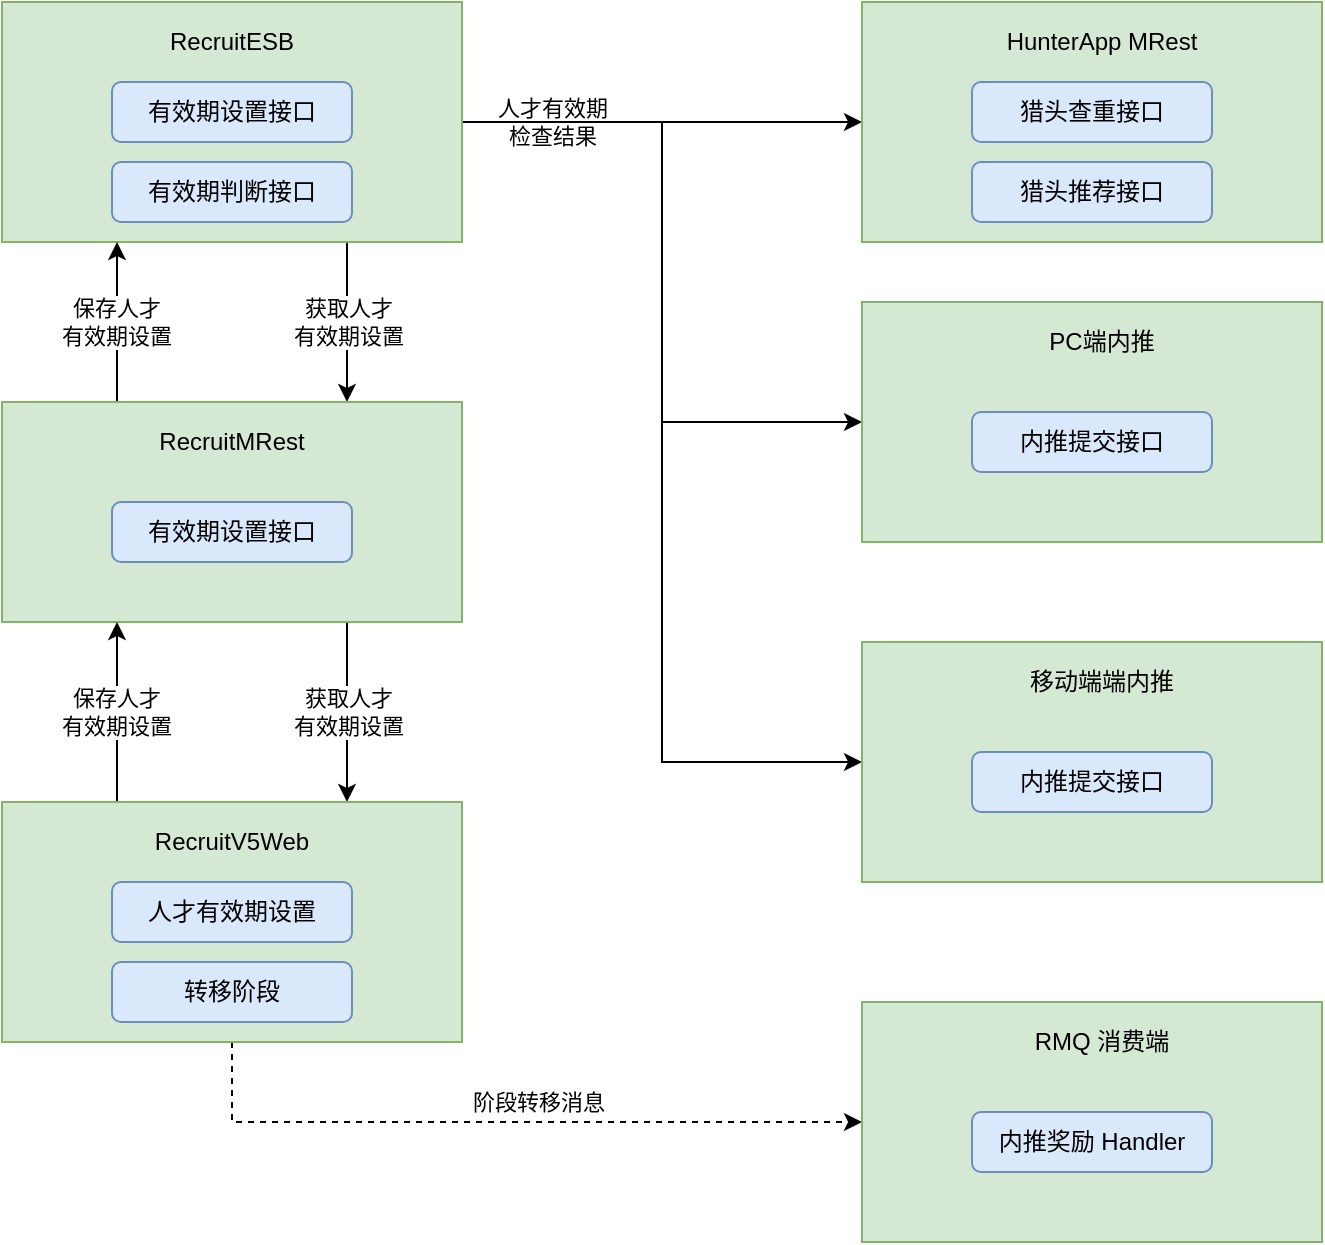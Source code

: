 <mxfile version="13.9.9" type="github">
  <diagram id="24hNNZMLRa96nZdLIC6i" name="Page-1">
    <mxGraphModel dx="1422" dy="762" grid="0" gridSize="10" guides="1" tooltips="1" connect="1" arrows="1" fold="1" page="1" pageScale="1" pageWidth="1654" pageHeight="2336" math="0" shadow="0">
      <root>
        <mxCell id="0" />
        <mxCell id="1" parent="0" />
        <mxCell id="9HgzAQJyxmyMN2lDDdoi-23" value="获取人才&lt;br&gt;有效期设置" style="edgeStyle=orthogonalEdgeStyle;rounded=0;orthogonalLoop=1;jettySize=auto;html=1;exitX=0.75;exitY=1;exitDx=0;exitDy=0;entryX=0.75;entryY=0;entryDx=0;entryDy=0;" edge="1" parent="1" source="9HgzAQJyxmyMN2lDDdoi-1" target="9HgzAQJyxmyMN2lDDdoi-3">
          <mxGeometry relative="1" as="geometry" />
        </mxCell>
        <mxCell id="9HgzAQJyxmyMN2lDDdoi-25" value="人才有效期&lt;br&gt;检查结果" style="edgeStyle=orthogonalEdgeStyle;rounded=0;orthogonalLoop=1;jettySize=auto;html=1;exitX=1;exitY=0.5;exitDx=0;exitDy=0;entryX=0;entryY=0.5;entryDx=0;entryDy=0;" edge="1" parent="1" source="9HgzAQJyxmyMN2lDDdoi-1" target="9HgzAQJyxmyMN2lDDdoi-8">
          <mxGeometry x="-0.556" relative="1" as="geometry">
            <mxPoint as="offset" />
          </mxGeometry>
        </mxCell>
        <mxCell id="9HgzAQJyxmyMN2lDDdoi-37" style="edgeStyle=orthogonalEdgeStyle;rounded=0;orthogonalLoop=1;jettySize=auto;html=1;exitX=1;exitY=0.5;exitDx=0;exitDy=0;entryX=0;entryY=0.5;entryDx=0;entryDy=0;" edge="1" parent="1" source="9HgzAQJyxmyMN2lDDdoi-1" target="9HgzAQJyxmyMN2lDDdoi-26">
          <mxGeometry relative="1" as="geometry" />
        </mxCell>
        <mxCell id="9HgzAQJyxmyMN2lDDdoi-38" style="edgeStyle=orthogonalEdgeStyle;rounded=0;orthogonalLoop=1;jettySize=auto;html=1;exitX=1;exitY=0.5;exitDx=0;exitDy=0;entryX=0;entryY=0.5;entryDx=0;entryDy=0;" edge="1" parent="1" source="9HgzAQJyxmyMN2lDDdoi-1" target="9HgzAQJyxmyMN2lDDdoi-34">
          <mxGeometry relative="1" as="geometry" />
        </mxCell>
        <mxCell id="9HgzAQJyxmyMN2lDDdoi-1" value="" style="rounded=0;whiteSpace=wrap;html=1;fillColor=#d5e8d4;strokeColor=#82b366;" vertex="1" parent="1">
          <mxGeometry x="240" y="120" width="230" height="120" as="geometry" />
        </mxCell>
        <mxCell id="9HgzAQJyxmyMN2lDDdoi-2" value="RecruitESB" style="text;html=1;strokeColor=none;fillColor=none;align=center;verticalAlign=middle;whiteSpace=wrap;rounded=0;" vertex="1" parent="1">
          <mxGeometry x="335" y="130" width="40" height="20" as="geometry" />
        </mxCell>
        <mxCell id="9HgzAQJyxmyMN2lDDdoi-21" value="保存人才&lt;br&gt;有效期设置" style="edgeStyle=orthogonalEdgeStyle;rounded=0;orthogonalLoop=1;jettySize=auto;html=1;exitX=0.25;exitY=0;exitDx=0;exitDy=0;entryX=0.25;entryY=1;entryDx=0;entryDy=0;" edge="1" parent="1" source="9HgzAQJyxmyMN2lDDdoi-3" target="9HgzAQJyxmyMN2lDDdoi-1">
          <mxGeometry relative="1" as="geometry" />
        </mxCell>
        <mxCell id="9HgzAQJyxmyMN2lDDdoi-22" value="获取人才&lt;br&gt;有效期设置" style="edgeStyle=orthogonalEdgeStyle;rounded=0;orthogonalLoop=1;jettySize=auto;html=1;exitX=0.75;exitY=1;exitDx=0;exitDy=0;entryX=0.75;entryY=0;entryDx=0;entryDy=0;" edge="1" parent="1" source="9HgzAQJyxmyMN2lDDdoi-3" target="9HgzAQJyxmyMN2lDDdoi-5">
          <mxGeometry relative="1" as="geometry" />
        </mxCell>
        <mxCell id="9HgzAQJyxmyMN2lDDdoi-3" value="" style="rounded=0;whiteSpace=wrap;html=1;fillColor=#d5e8d4;strokeColor=#82b366;" vertex="1" parent="1">
          <mxGeometry x="240" y="320" width="230" height="110" as="geometry" />
        </mxCell>
        <mxCell id="9HgzAQJyxmyMN2lDDdoi-4" value="RecruitMRest" style="text;html=1;strokeColor=none;fillColor=none;align=center;verticalAlign=middle;whiteSpace=wrap;rounded=0;" vertex="1" parent="1">
          <mxGeometry x="335" y="330" width="40" height="20" as="geometry" />
        </mxCell>
        <mxCell id="9HgzAQJyxmyMN2lDDdoi-20" value="保存人才&lt;br&gt;有效期设置" style="edgeStyle=orthogonalEdgeStyle;rounded=0;orthogonalLoop=1;jettySize=auto;html=1;exitX=0.25;exitY=0;exitDx=0;exitDy=0;entryX=0.25;entryY=1;entryDx=0;entryDy=0;" edge="1" parent="1" source="9HgzAQJyxmyMN2lDDdoi-5" target="9HgzAQJyxmyMN2lDDdoi-3">
          <mxGeometry relative="1" as="geometry" />
        </mxCell>
        <mxCell id="9HgzAQJyxmyMN2lDDdoi-43" style="edgeStyle=orthogonalEdgeStyle;rounded=0;orthogonalLoop=1;jettySize=auto;html=1;exitX=0.5;exitY=1;exitDx=0;exitDy=0;dashed=1;" edge="1" parent="1" source="9HgzAQJyxmyMN2lDDdoi-5" target="9HgzAQJyxmyMN2lDDdoi-40">
          <mxGeometry relative="1" as="geometry" />
        </mxCell>
        <mxCell id="9HgzAQJyxmyMN2lDDdoi-44" value="阶段转移消息" style="edgeLabel;html=1;align=center;verticalAlign=middle;resizable=0;points=[];" vertex="1" connectable="0" parent="9HgzAQJyxmyMN2lDDdoi-43">
          <mxGeometry x="-0.039" y="3" relative="1" as="geometry">
            <mxPoint x="22" y="-7" as="offset" />
          </mxGeometry>
        </mxCell>
        <mxCell id="9HgzAQJyxmyMN2lDDdoi-5" value="" style="rounded=0;whiteSpace=wrap;html=1;fillColor=#d5e8d4;strokeColor=#82b366;" vertex="1" parent="1">
          <mxGeometry x="240" y="520" width="230" height="120" as="geometry" />
        </mxCell>
        <mxCell id="9HgzAQJyxmyMN2lDDdoi-6" value="RecruitV5Web" style="text;html=1;strokeColor=none;fillColor=none;align=center;verticalAlign=middle;whiteSpace=wrap;rounded=0;" vertex="1" parent="1">
          <mxGeometry x="335" y="530" width="40" height="20" as="geometry" />
        </mxCell>
        <mxCell id="9HgzAQJyxmyMN2lDDdoi-7" value="人才有效期设置" style="rounded=1;whiteSpace=wrap;html=1;fillColor=#dae8fc;strokeColor=#6c8ebf;" vertex="1" parent="1">
          <mxGeometry x="295" y="560" width="120" height="30" as="geometry" />
        </mxCell>
        <mxCell id="9HgzAQJyxmyMN2lDDdoi-8" value="" style="rounded=0;whiteSpace=wrap;html=1;fillColor=#d5e8d4;strokeColor=#82b366;" vertex="1" parent="1">
          <mxGeometry x="670" y="120" width="230" height="120" as="geometry" />
        </mxCell>
        <mxCell id="9HgzAQJyxmyMN2lDDdoi-9" value="HunterApp MRest" style="text;html=1;align=center;verticalAlign=middle;whiteSpace=wrap;rounded=0;" vertex="1" parent="1">
          <mxGeometry x="735" y="130" width="110" height="20" as="geometry" />
        </mxCell>
        <mxCell id="9HgzAQJyxmyMN2lDDdoi-10" value="猎头查重接口" style="rounded=1;whiteSpace=wrap;html=1;fillColor=#dae8fc;strokeColor=#6c8ebf;" vertex="1" parent="1">
          <mxGeometry x="725" y="160" width="120" height="30" as="geometry" />
        </mxCell>
        <mxCell id="9HgzAQJyxmyMN2lDDdoi-11" value="猎头推荐接口" style="rounded=1;whiteSpace=wrap;html=1;fillColor=#dae8fc;strokeColor=#6c8ebf;" vertex="1" parent="1">
          <mxGeometry x="725" y="200" width="120" height="30" as="geometry" />
        </mxCell>
        <mxCell id="9HgzAQJyxmyMN2lDDdoi-17" value="有效期设置接口" style="rounded=1;whiteSpace=wrap;html=1;fillColor=#dae8fc;strokeColor=#6c8ebf;" vertex="1" parent="1">
          <mxGeometry x="295" y="160" width="120" height="30" as="geometry" />
        </mxCell>
        <mxCell id="9HgzAQJyxmyMN2lDDdoi-18" value="有效期判断接口" style="rounded=1;whiteSpace=wrap;html=1;fillColor=#dae8fc;strokeColor=#6c8ebf;" vertex="1" parent="1">
          <mxGeometry x="295" y="200" width="120" height="30" as="geometry" />
        </mxCell>
        <mxCell id="9HgzAQJyxmyMN2lDDdoi-19" value="有效期设置接口" style="rounded=1;whiteSpace=wrap;html=1;fillColor=#dae8fc;strokeColor=#6c8ebf;" vertex="1" parent="1">
          <mxGeometry x="295" y="370" width="120" height="30" as="geometry" />
        </mxCell>
        <mxCell id="9HgzAQJyxmyMN2lDDdoi-26" value="" style="rounded=0;whiteSpace=wrap;html=1;fillColor=#d5e8d4;strokeColor=#82b366;" vertex="1" parent="1">
          <mxGeometry x="670" y="270" width="230" height="120" as="geometry" />
        </mxCell>
        <mxCell id="9HgzAQJyxmyMN2lDDdoi-27" value="PC端内推" style="text;html=1;align=center;verticalAlign=middle;whiteSpace=wrap;rounded=0;" vertex="1" parent="1">
          <mxGeometry x="735" y="280" width="110" height="20" as="geometry" />
        </mxCell>
        <mxCell id="9HgzAQJyxmyMN2lDDdoi-28" value="内推提交接口" style="rounded=1;whiteSpace=wrap;html=1;fillColor=#dae8fc;strokeColor=#6c8ebf;" vertex="1" parent="1">
          <mxGeometry x="725" y="325" width="120" height="30" as="geometry" />
        </mxCell>
        <mxCell id="9HgzAQJyxmyMN2lDDdoi-34" value="" style="rounded=0;whiteSpace=wrap;html=1;fillColor=#d5e8d4;strokeColor=#82b366;" vertex="1" parent="1">
          <mxGeometry x="670" y="440" width="230" height="120" as="geometry" />
        </mxCell>
        <mxCell id="9HgzAQJyxmyMN2lDDdoi-35" value="移动端端内推" style="text;html=1;align=center;verticalAlign=middle;whiteSpace=wrap;rounded=0;" vertex="1" parent="1">
          <mxGeometry x="735" y="450" width="110" height="20" as="geometry" />
        </mxCell>
        <mxCell id="9HgzAQJyxmyMN2lDDdoi-36" value="内推提交接口" style="rounded=1;whiteSpace=wrap;html=1;fillColor=#dae8fc;strokeColor=#6c8ebf;" vertex="1" parent="1">
          <mxGeometry x="725" y="495" width="120" height="30" as="geometry" />
        </mxCell>
        <mxCell id="9HgzAQJyxmyMN2lDDdoi-39" value="转移阶段" style="rounded=1;whiteSpace=wrap;html=1;fillColor=#dae8fc;strokeColor=#6c8ebf;" vertex="1" parent="1">
          <mxGeometry x="295" y="600" width="120" height="30" as="geometry" />
        </mxCell>
        <mxCell id="9HgzAQJyxmyMN2lDDdoi-40" value="" style="rounded=0;whiteSpace=wrap;html=1;fillColor=#d5e8d4;strokeColor=#82b366;" vertex="1" parent="1">
          <mxGeometry x="670" y="620" width="230" height="120" as="geometry" />
        </mxCell>
        <mxCell id="9HgzAQJyxmyMN2lDDdoi-42" value="内推奖励 Handler" style="rounded=1;whiteSpace=wrap;html=1;fillColor=#dae8fc;strokeColor=#6c8ebf;" vertex="1" parent="1">
          <mxGeometry x="725" y="675" width="120" height="30" as="geometry" />
        </mxCell>
        <mxCell id="9HgzAQJyxmyMN2lDDdoi-45" value="RMQ 消费端" style="text;html=1;align=center;verticalAlign=middle;whiteSpace=wrap;rounded=0;fillColor=none;" vertex="1" parent="1">
          <mxGeometry x="735" y="630" width="110" height="20" as="geometry" />
        </mxCell>
      </root>
    </mxGraphModel>
  </diagram>
</mxfile>

